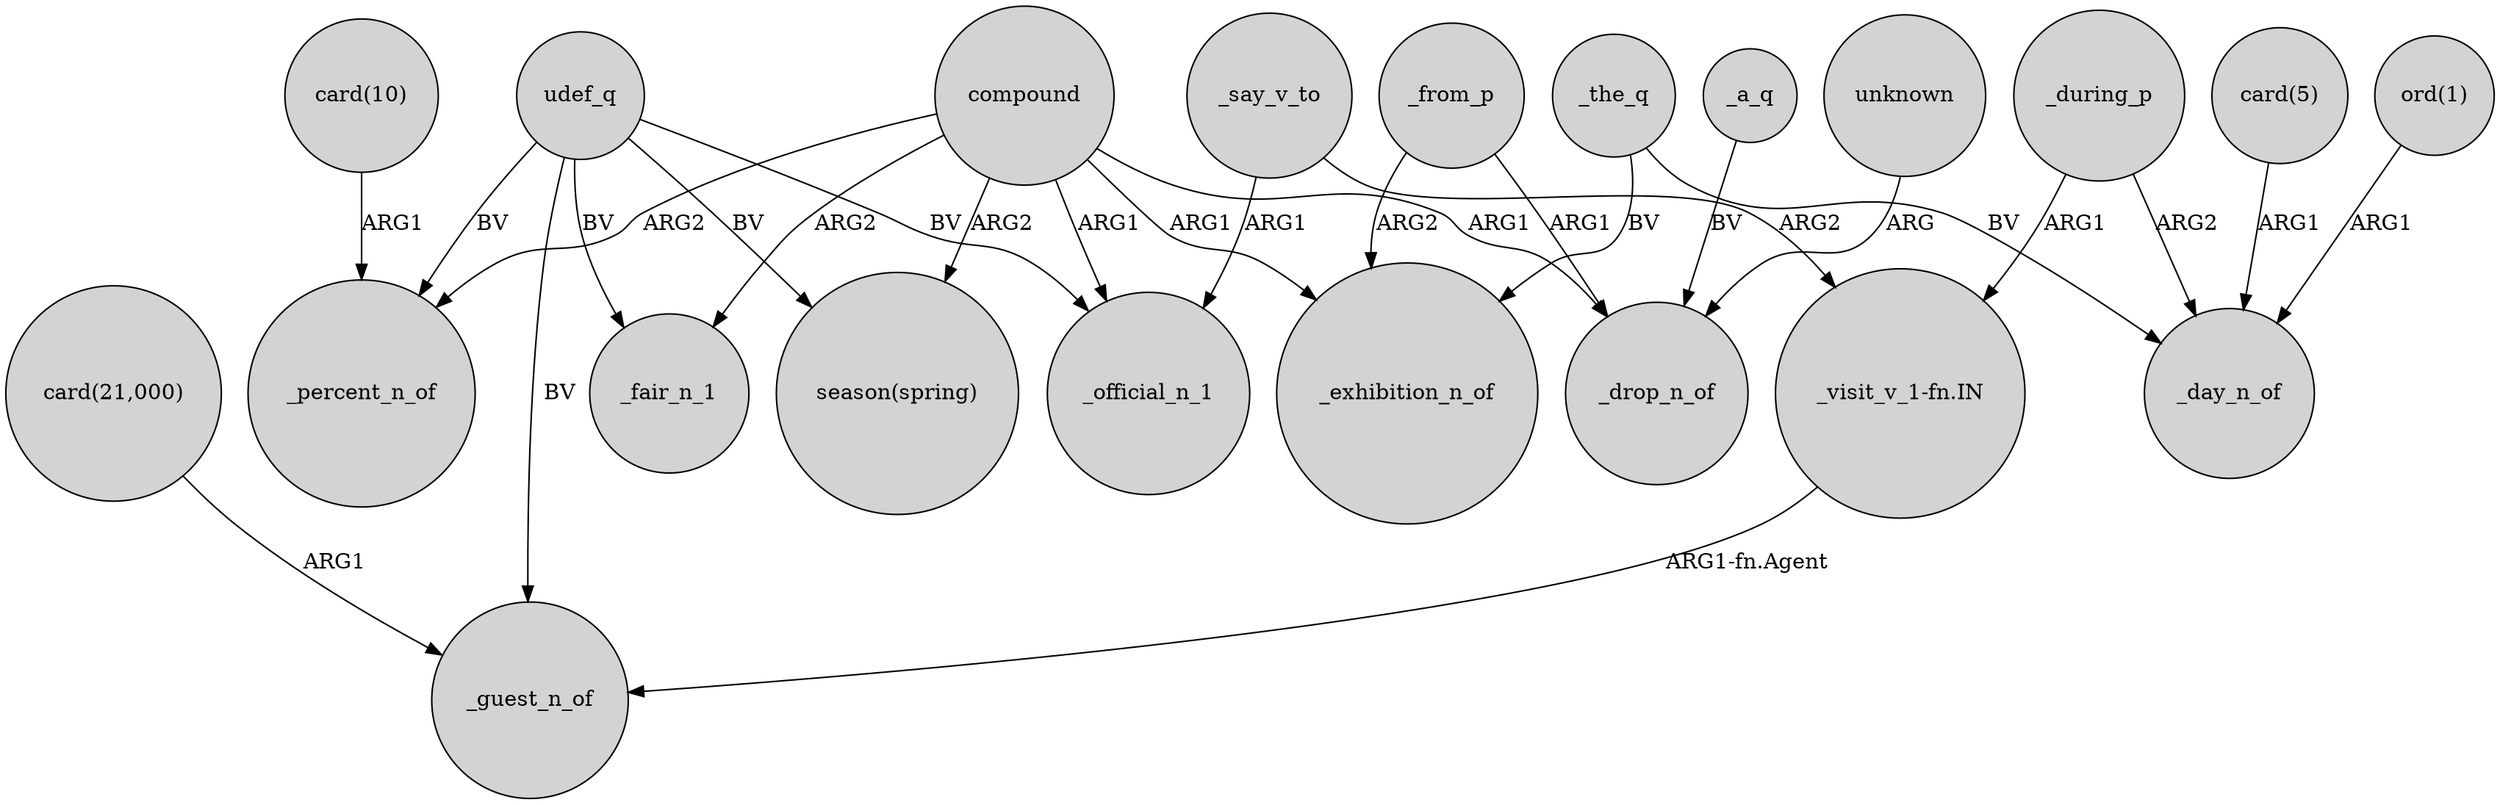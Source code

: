 digraph {
	node [shape=circle style=filled]
	"_visit_v_1-fn.IN" -> _guest_n_of [label="ARG1-fn.Agent"]
	compound -> _fair_n_1 [label=ARG2]
	_during_p -> _day_n_of [label=ARG2]
	"card(21,000)" -> _guest_n_of [label=ARG1]
	_from_p -> _exhibition_n_of [label=ARG2]
	udef_q -> _guest_n_of [label=BV]
	_a_q -> _drop_n_of [label=BV]
	_say_v_to -> "_visit_v_1-fn.IN" [label=ARG2]
	_say_v_to -> _official_n_1 [label=ARG1]
	compound -> _drop_n_of [label=ARG1]
	compound -> "season(spring)" [label=ARG2]
	compound -> _percent_n_of [label=ARG2]
	unknown -> _drop_n_of [label=ARG]
	_the_q -> _day_n_of [label=BV]
	"card(10)" -> _percent_n_of [label=ARG1]
	udef_q -> _official_n_1 [label=BV]
	udef_q -> _fair_n_1 [label=BV]
	compound -> _exhibition_n_of [label=ARG1]
	"ord(1)" -> _day_n_of [label=ARG1]
	compound -> _official_n_1 [label=ARG1]
	"card(5)" -> _day_n_of [label=ARG1]
	udef_q -> "season(spring)" [label=BV]
	_during_p -> "_visit_v_1-fn.IN" [label=ARG1]
	_the_q -> _exhibition_n_of [label=BV]
	udef_q -> _percent_n_of [label=BV]
	_from_p -> _drop_n_of [label=ARG1]
}
